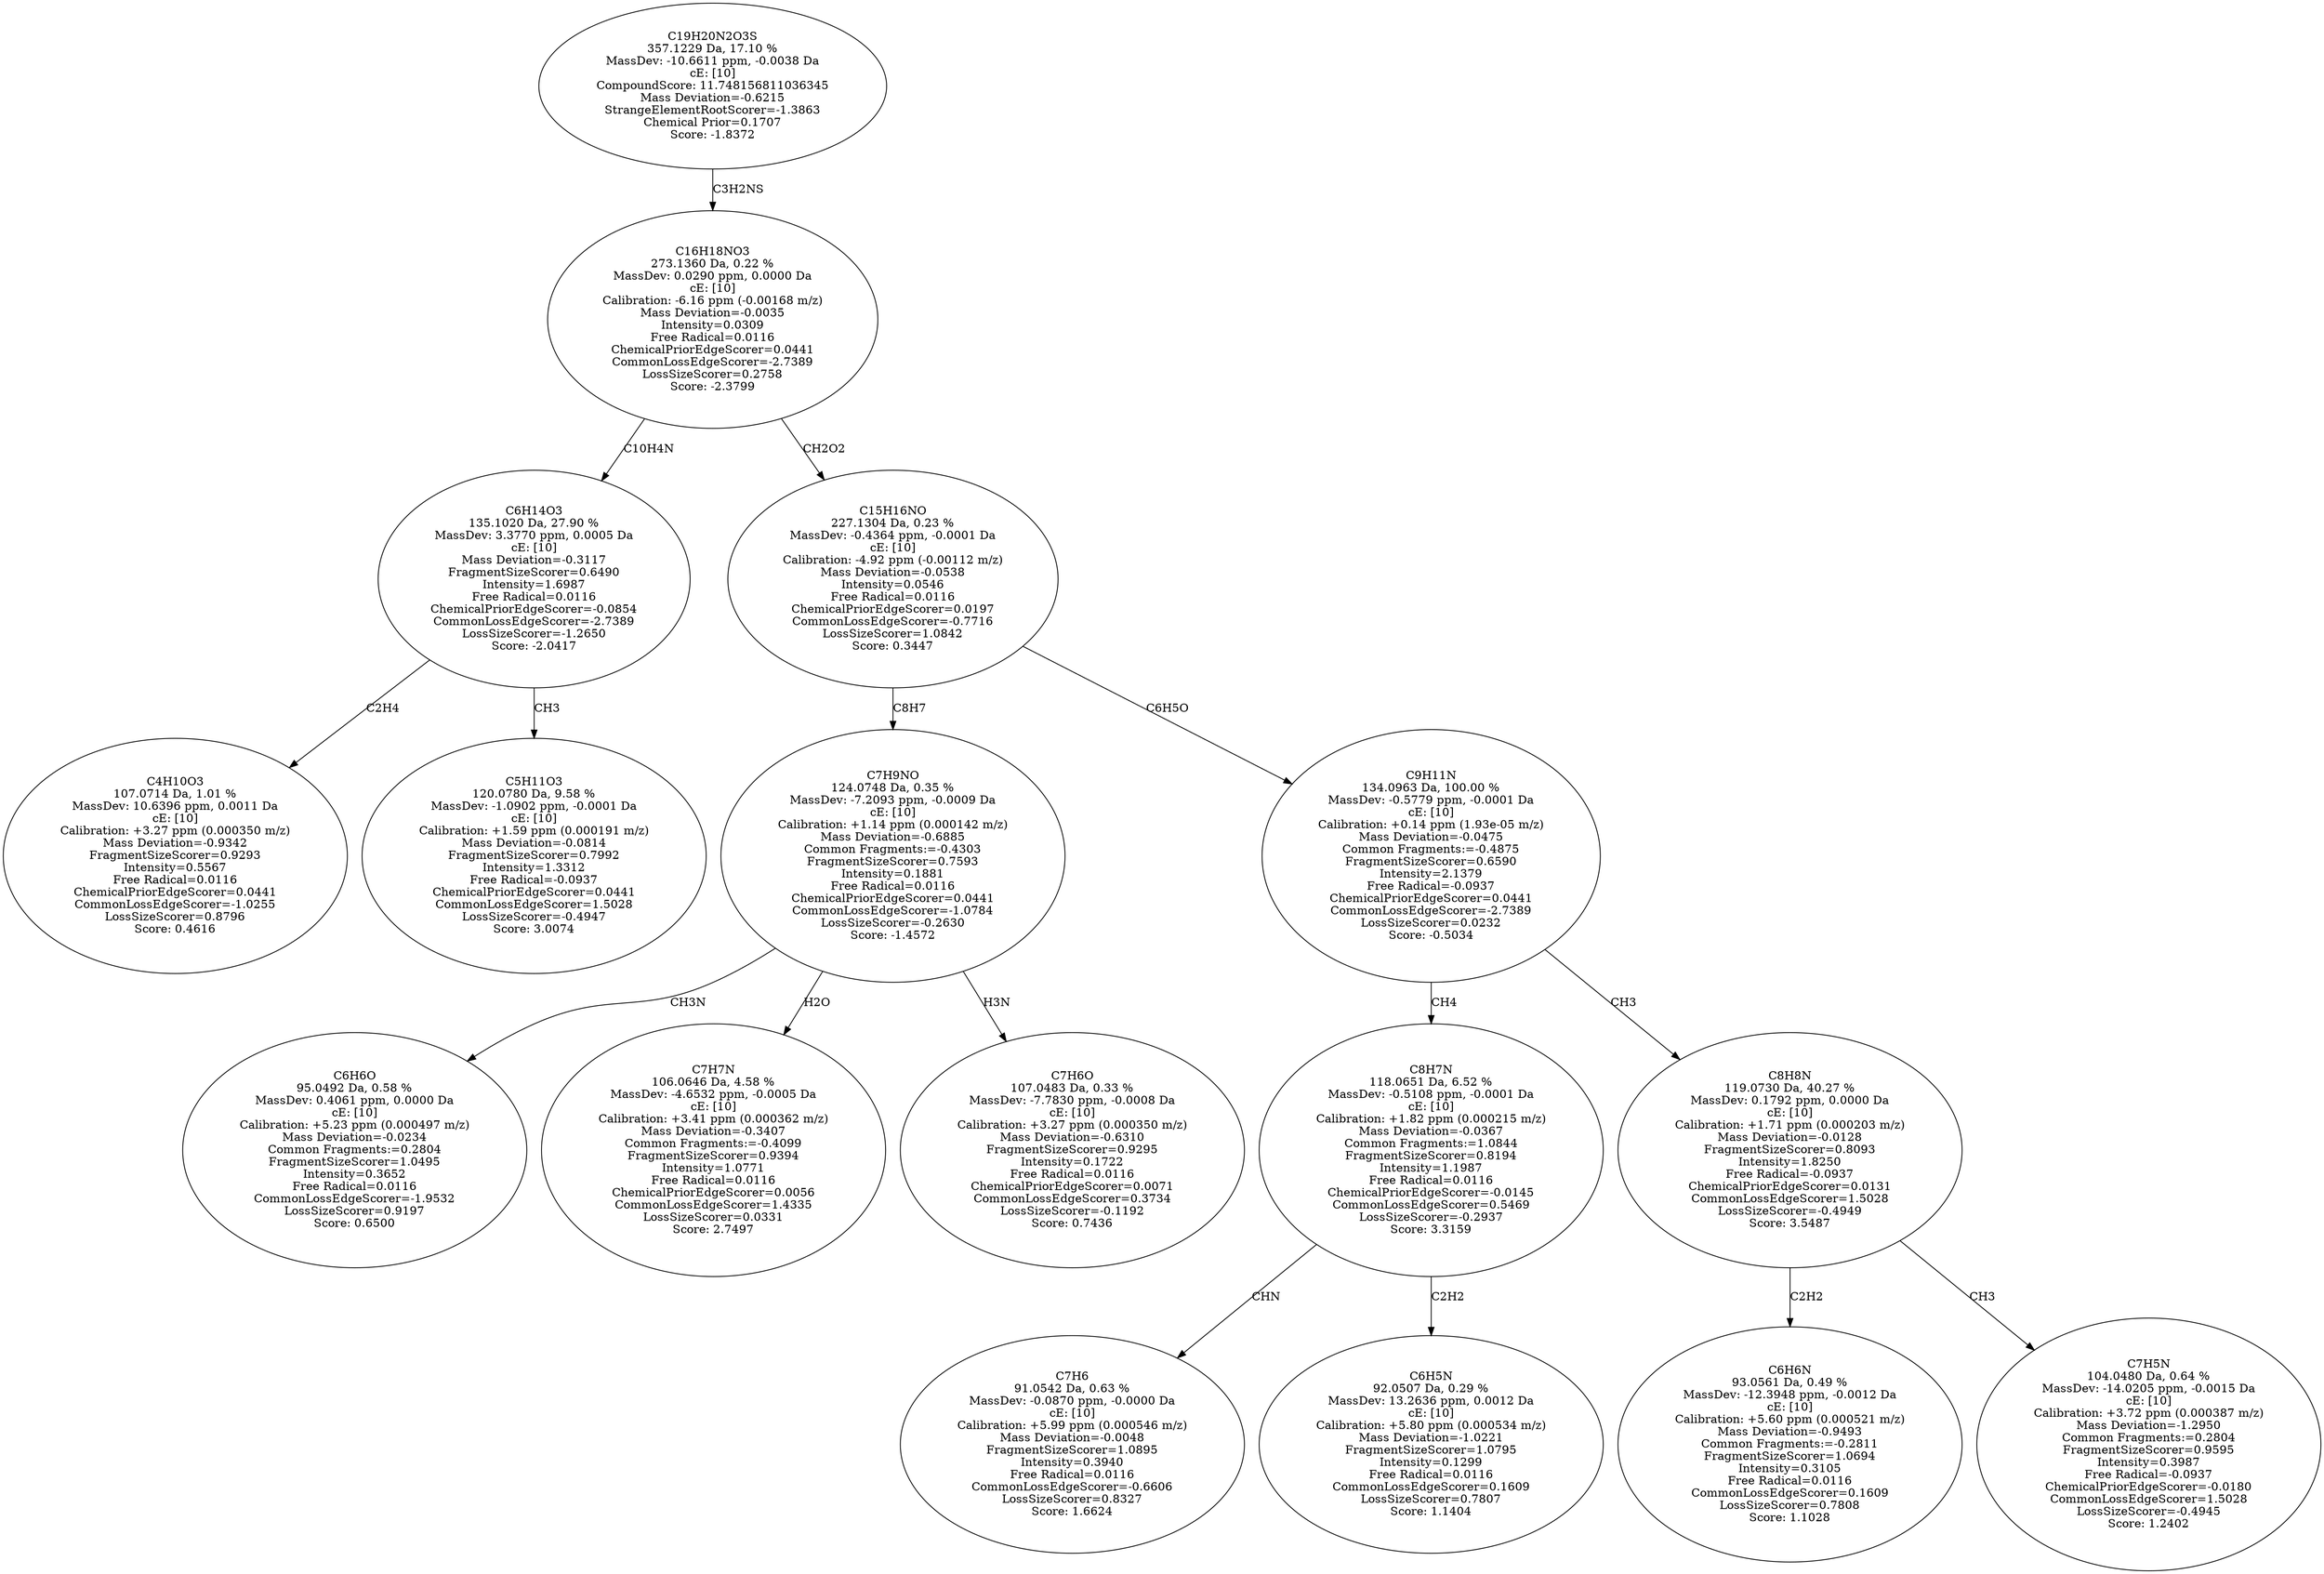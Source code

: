 strict digraph {
v1 [label="C4H10O3\n107.0714 Da, 1.01 %\nMassDev: 10.6396 ppm, 0.0011 Da\ncE: [10]\nCalibration: +3.27 ppm (0.000350 m/z)\nMass Deviation=-0.9342\nFragmentSizeScorer=0.9293\nIntensity=0.5567\nFree Radical=0.0116\nChemicalPriorEdgeScorer=0.0441\nCommonLossEdgeScorer=-1.0255\nLossSizeScorer=0.8796\nScore: 0.4616"];
v2 [label="C5H11O3\n120.0780 Da, 9.58 %\nMassDev: -1.0902 ppm, -0.0001 Da\ncE: [10]\nCalibration: +1.59 ppm (0.000191 m/z)\nMass Deviation=-0.0814\nFragmentSizeScorer=0.7992\nIntensity=1.3312\nFree Radical=-0.0937\nChemicalPriorEdgeScorer=0.0441\nCommonLossEdgeScorer=1.5028\nLossSizeScorer=-0.4947\nScore: 3.0074"];
v3 [label="C6H14O3\n135.1020 Da, 27.90 %\nMassDev: 3.3770 ppm, 0.0005 Da\ncE: [10]\nMass Deviation=-0.3117\nFragmentSizeScorer=0.6490\nIntensity=1.6987\nFree Radical=0.0116\nChemicalPriorEdgeScorer=-0.0854\nCommonLossEdgeScorer=-2.7389\nLossSizeScorer=-1.2650\nScore: -2.0417"];
v4 [label="C6H6O\n95.0492 Da, 0.58 %\nMassDev: 0.4061 ppm, 0.0000 Da\ncE: [10]\nCalibration: +5.23 ppm (0.000497 m/z)\nMass Deviation=-0.0234\nCommon Fragments:=0.2804\nFragmentSizeScorer=1.0495\nIntensity=0.3652\nFree Radical=0.0116\nCommonLossEdgeScorer=-1.9532\nLossSizeScorer=0.9197\nScore: 0.6500"];
v5 [label="C7H7N\n106.0646 Da, 4.58 %\nMassDev: -4.6532 ppm, -0.0005 Da\ncE: [10]\nCalibration: +3.41 ppm (0.000362 m/z)\nMass Deviation=-0.3407\nCommon Fragments:=-0.4099\nFragmentSizeScorer=0.9394\nIntensity=1.0771\nFree Radical=0.0116\nChemicalPriorEdgeScorer=0.0056\nCommonLossEdgeScorer=1.4335\nLossSizeScorer=0.0331\nScore: 2.7497"];
v6 [label="C7H6O\n107.0483 Da, 0.33 %\nMassDev: -7.7830 ppm, -0.0008 Da\ncE: [10]\nCalibration: +3.27 ppm (0.000350 m/z)\nMass Deviation=-0.6310\nFragmentSizeScorer=0.9295\nIntensity=0.1722\nFree Radical=0.0116\nChemicalPriorEdgeScorer=0.0071\nCommonLossEdgeScorer=0.3734\nLossSizeScorer=-0.1192\nScore: 0.7436"];
v7 [label="C7H9NO\n124.0748 Da, 0.35 %\nMassDev: -7.2093 ppm, -0.0009 Da\ncE: [10]\nCalibration: +1.14 ppm (0.000142 m/z)\nMass Deviation=-0.6885\nCommon Fragments:=-0.4303\nFragmentSizeScorer=0.7593\nIntensity=0.1881\nFree Radical=0.0116\nChemicalPriorEdgeScorer=0.0441\nCommonLossEdgeScorer=-1.0784\nLossSizeScorer=-0.2630\nScore: -1.4572"];
v8 [label="C7H6\n91.0542 Da, 0.63 %\nMassDev: -0.0870 ppm, -0.0000 Da\ncE: [10]\nCalibration: +5.99 ppm (0.000546 m/z)\nMass Deviation=-0.0048\nFragmentSizeScorer=1.0895\nIntensity=0.3940\nFree Radical=0.0116\nCommonLossEdgeScorer=-0.6606\nLossSizeScorer=0.8327\nScore: 1.6624"];
v9 [label="C6H5N\n92.0507 Da, 0.29 %\nMassDev: 13.2636 ppm, 0.0012 Da\ncE: [10]\nCalibration: +5.80 ppm (0.000534 m/z)\nMass Deviation=-1.0221\nFragmentSizeScorer=1.0795\nIntensity=0.1299\nFree Radical=0.0116\nCommonLossEdgeScorer=0.1609\nLossSizeScorer=0.7807\nScore: 1.1404"];
v10 [label="C8H7N\n118.0651 Da, 6.52 %\nMassDev: -0.5108 ppm, -0.0001 Da\ncE: [10]\nCalibration: +1.82 ppm (0.000215 m/z)\nMass Deviation=-0.0367\nCommon Fragments:=1.0844\nFragmentSizeScorer=0.8194\nIntensity=1.1987\nFree Radical=0.0116\nChemicalPriorEdgeScorer=-0.0145\nCommonLossEdgeScorer=0.5469\nLossSizeScorer=-0.2937\nScore: 3.3159"];
v11 [label="C6H6N\n93.0561 Da, 0.49 %\nMassDev: -12.3948 ppm, -0.0012 Da\ncE: [10]\nCalibration: +5.60 ppm (0.000521 m/z)\nMass Deviation=-0.9493\nCommon Fragments:=-0.2811\nFragmentSizeScorer=1.0694\nIntensity=0.3105\nFree Radical=0.0116\nCommonLossEdgeScorer=0.1609\nLossSizeScorer=0.7808\nScore: 1.1028"];
v12 [label="C7H5N\n104.0480 Da, 0.64 %\nMassDev: -14.0205 ppm, -0.0015 Da\ncE: [10]\nCalibration: +3.72 ppm (0.000387 m/z)\nMass Deviation=-1.2950\nCommon Fragments:=0.2804\nFragmentSizeScorer=0.9595\nIntensity=0.3987\nFree Radical=-0.0937\nChemicalPriorEdgeScorer=-0.0180\nCommonLossEdgeScorer=1.5028\nLossSizeScorer=-0.4945\nScore: 1.2402"];
v13 [label="C8H8N\n119.0730 Da, 40.27 %\nMassDev: 0.1792 ppm, 0.0000 Da\ncE: [10]\nCalibration: +1.71 ppm (0.000203 m/z)\nMass Deviation=-0.0128\nFragmentSizeScorer=0.8093\nIntensity=1.8250\nFree Radical=-0.0937\nChemicalPriorEdgeScorer=0.0131\nCommonLossEdgeScorer=1.5028\nLossSizeScorer=-0.4949\nScore: 3.5487"];
v14 [label="C9H11N\n134.0963 Da, 100.00 %\nMassDev: -0.5779 ppm, -0.0001 Da\ncE: [10]\nCalibration: +0.14 ppm (1.93e-05 m/z)\nMass Deviation=-0.0475\nCommon Fragments:=-0.4875\nFragmentSizeScorer=0.6590\nIntensity=2.1379\nFree Radical=-0.0937\nChemicalPriorEdgeScorer=0.0441\nCommonLossEdgeScorer=-2.7389\nLossSizeScorer=0.0232\nScore: -0.5034"];
v15 [label="C15H16NO\n227.1304 Da, 0.23 %\nMassDev: -0.4364 ppm, -0.0001 Da\ncE: [10]\nCalibration: -4.92 ppm (-0.00112 m/z)\nMass Deviation=-0.0538\nIntensity=0.0546\nFree Radical=0.0116\nChemicalPriorEdgeScorer=0.0197\nCommonLossEdgeScorer=-0.7716\nLossSizeScorer=1.0842\nScore: 0.3447"];
v16 [label="C16H18NO3\n273.1360 Da, 0.22 %\nMassDev: 0.0290 ppm, 0.0000 Da\ncE: [10]\nCalibration: -6.16 ppm (-0.00168 m/z)\nMass Deviation=-0.0035\nIntensity=0.0309\nFree Radical=0.0116\nChemicalPriorEdgeScorer=0.0441\nCommonLossEdgeScorer=-2.7389\nLossSizeScorer=0.2758\nScore: -2.3799"];
v17 [label="C19H20N2O3S\n357.1229 Da, 17.10 %\nMassDev: -10.6611 ppm, -0.0038 Da\ncE: [10]\nCompoundScore: 11.748156811036345\nMass Deviation=-0.6215\nStrangeElementRootScorer=-1.3863\nChemical Prior=0.1707\nScore: -1.8372"];
v3 -> v1 [label="C2H4"];
v3 -> v2 [label="CH3"];
v16 -> v3 [label="C10H4N"];
v7 -> v4 [label="CH3N"];
v7 -> v5 [label="H2O"];
v7 -> v6 [label="H3N"];
v15 -> v7 [label="C8H7"];
v10 -> v8 [label="CHN"];
v10 -> v9 [label="C2H2"];
v14 -> v10 [label="CH4"];
v13 -> v11 [label="C2H2"];
v13 -> v12 [label="CH3"];
v14 -> v13 [label="CH3"];
v15 -> v14 [label="C6H5O"];
v16 -> v15 [label="CH2O2"];
v17 -> v16 [label="C3H2NS"];
}